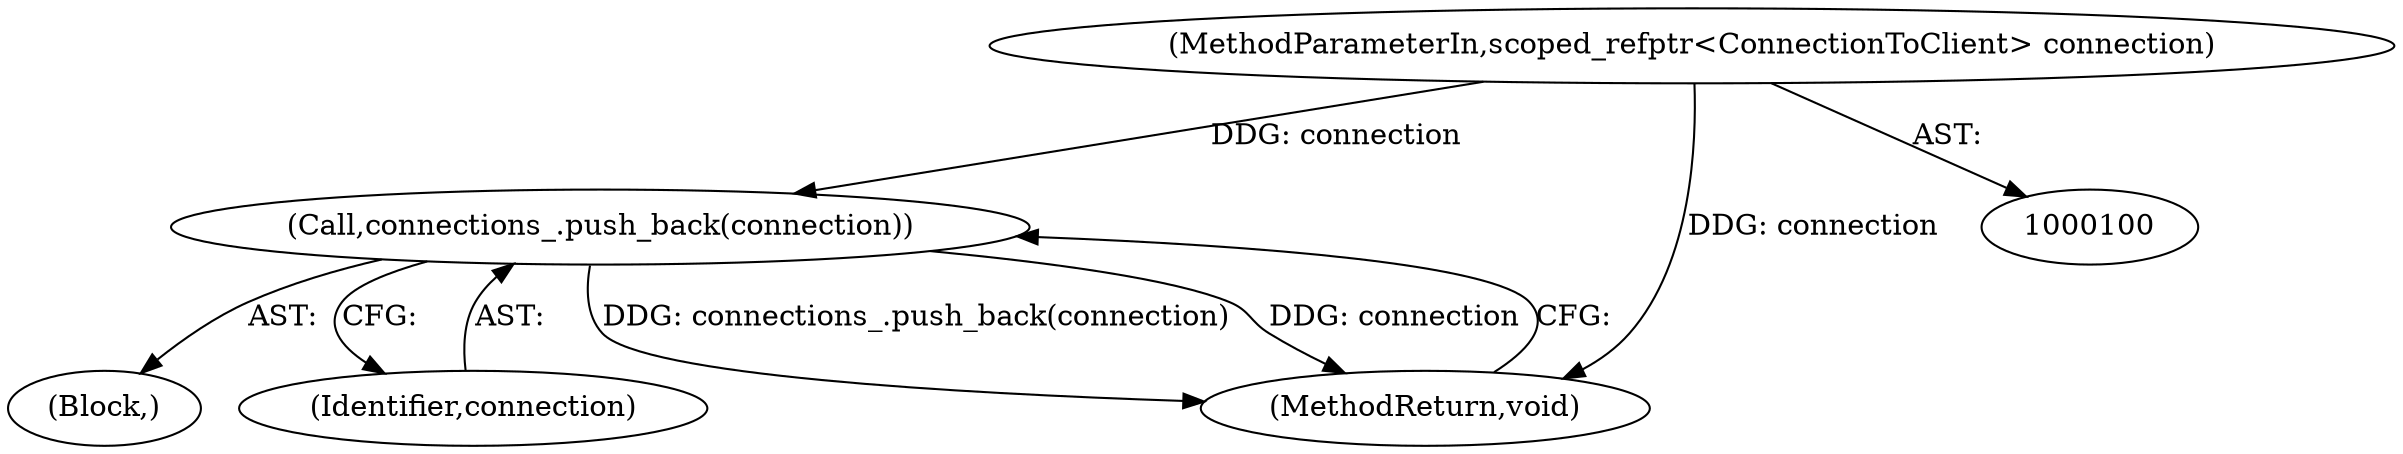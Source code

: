 digraph "1_Chrome_a46bcef82b29d30836a0f26226e3d4aca4fa9612_28@API" {
"1000105" [label="(Call,connections_.push_back(connection))"];
"1000101" [label="(MethodParameterIn,scoped_refptr<ConnectionToClient> connection)"];
"1000102" [label="(Block,)"];
"1000105" [label="(Call,connections_.push_back(connection))"];
"1000106" [label="(Identifier,connection)"];
"1000101" [label="(MethodParameterIn,scoped_refptr<ConnectionToClient> connection)"];
"1000107" [label="(MethodReturn,void)"];
"1000105" -> "1000102"  [label="AST: "];
"1000105" -> "1000106"  [label="CFG: "];
"1000106" -> "1000105"  [label="AST: "];
"1000107" -> "1000105"  [label="CFG: "];
"1000105" -> "1000107"  [label="DDG: connections_.push_back(connection)"];
"1000105" -> "1000107"  [label="DDG: connection"];
"1000101" -> "1000105"  [label="DDG: connection"];
"1000101" -> "1000100"  [label="AST: "];
"1000101" -> "1000107"  [label="DDG: connection"];
}
